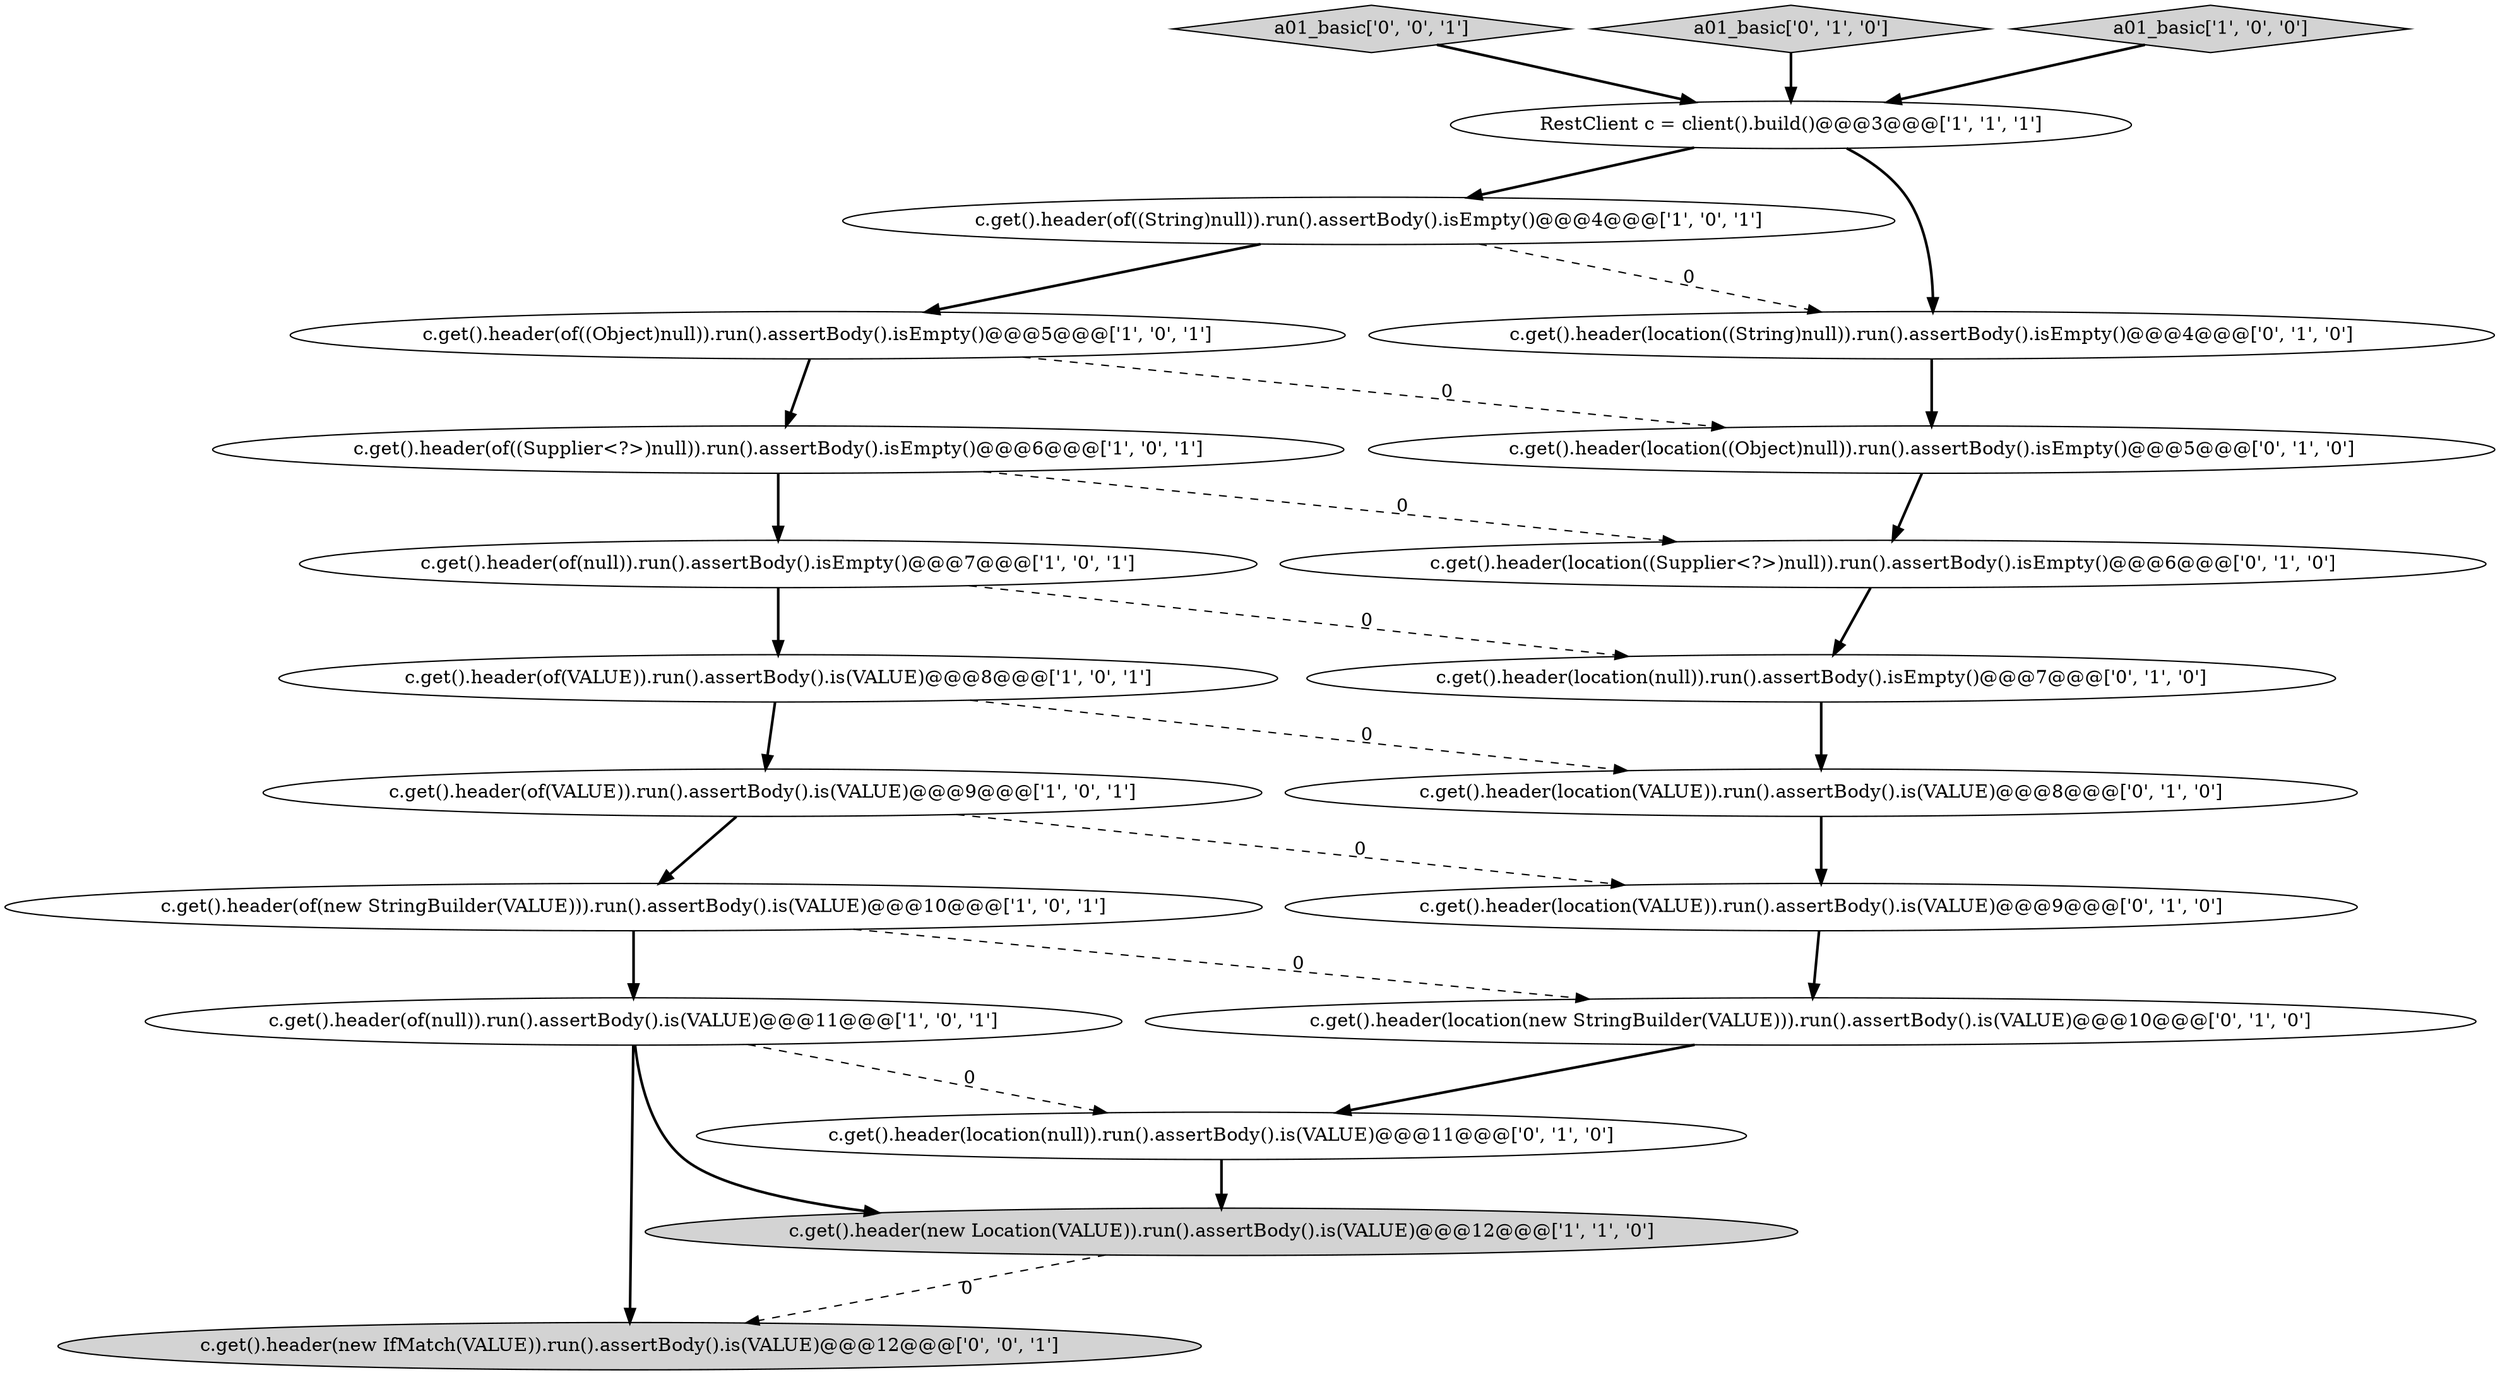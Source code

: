 digraph {
20 [style = filled, label = "c.get().header(new IfMatch(VALUE)).run().assertBody().is(VALUE)@@@12@@@['0', '0', '1']", fillcolor = lightgray, shape = ellipse image = "AAA0AAABBB3BBB"];
15 [style = filled, label = "c.get().header(location((String)null)).run().assertBody().isEmpty()@@@4@@@['0', '1', '0']", fillcolor = white, shape = ellipse image = "AAA1AAABBB2BBB"];
14 [style = filled, label = "c.get().header(location(VALUE)).run().assertBody().is(VALUE)@@@8@@@['0', '1', '0']", fillcolor = white, shape = ellipse image = "AAA1AAABBB2BBB"];
13 [style = filled, label = "c.get().header(location(VALUE)).run().assertBody().is(VALUE)@@@9@@@['0', '1', '0']", fillcolor = white, shape = ellipse image = "AAA1AAABBB2BBB"];
11 [style = filled, label = "c.get().header(location(new StringBuilder(VALUE))).run().assertBody().is(VALUE)@@@10@@@['0', '1', '0']", fillcolor = white, shape = ellipse image = "AAA1AAABBB2BBB"];
21 [style = filled, label = "a01_basic['0', '0', '1']", fillcolor = lightgray, shape = diamond image = "AAA0AAABBB3BBB"];
17 [style = filled, label = "a01_basic['0', '1', '0']", fillcolor = lightgray, shape = diamond image = "AAA0AAABBB2BBB"];
18 [style = filled, label = "c.get().header(location((Supplier<?>)null)).run().assertBody().isEmpty()@@@6@@@['0', '1', '0']", fillcolor = white, shape = ellipse image = "AAA1AAABBB2BBB"];
0 [style = filled, label = "c.get().header(of(new StringBuilder(VALUE))).run().assertBody().is(VALUE)@@@10@@@['1', '0', '1']", fillcolor = white, shape = ellipse image = "AAA0AAABBB1BBB"];
9 [style = filled, label = "c.get().header(of((String)null)).run().assertBody().isEmpty()@@@4@@@['1', '0', '1']", fillcolor = white, shape = ellipse image = "AAA0AAABBB1BBB"];
7 [style = filled, label = "RestClient c = client().build()@@@3@@@['1', '1', '1']", fillcolor = white, shape = ellipse image = "AAA0AAABBB1BBB"];
1 [style = filled, label = "a01_basic['1', '0', '0']", fillcolor = lightgray, shape = diamond image = "AAA0AAABBB1BBB"];
2 [style = filled, label = "c.get().header(of(VALUE)).run().assertBody().is(VALUE)@@@9@@@['1', '0', '1']", fillcolor = white, shape = ellipse image = "AAA0AAABBB1BBB"];
6 [style = filled, label = "c.get().header(of((Supplier<?>)null)).run().assertBody().isEmpty()@@@6@@@['1', '0', '1']", fillcolor = white, shape = ellipse image = "AAA0AAABBB1BBB"];
5 [style = filled, label = "c.get().header(of(null)).run().assertBody().is(VALUE)@@@11@@@['1', '0', '1']", fillcolor = white, shape = ellipse image = "AAA0AAABBB1BBB"];
19 [style = filled, label = "c.get().header(location((Object)null)).run().assertBody().isEmpty()@@@5@@@['0', '1', '0']", fillcolor = white, shape = ellipse image = "AAA1AAABBB2BBB"];
4 [style = filled, label = "c.get().header(of(null)).run().assertBody().isEmpty()@@@7@@@['1', '0', '1']", fillcolor = white, shape = ellipse image = "AAA0AAABBB1BBB"];
3 [style = filled, label = "c.get().header(of(VALUE)).run().assertBody().is(VALUE)@@@8@@@['1', '0', '1']", fillcolor = white, shape = ellipse image = "AAA0AAABBB1BBB"];
8 [style = filled, label = "c.get().header(new Location(VALUE)).run().assertBody().is(VALUE)@@@12@@@['1', '1', '0']", fillcolor = lightgray, shape = ellipse image = "AAA0AAABBB1BBB"];
12 [style = filled, label = "c.get().header(location(null)).run().assertBody().isEmpty()@@@7@@@['0', '1', '0']", fillcolor = white, shape = ellipse image = "AAA1AAABBB2BBB"];
10 [style = filled, label = "c.get().header(of((Object)null)).run().assertBody().isEmpty()@@@5@@@['1', '0', '1']", fillcolor = white, shape = ellipse image = "AAA0AAABBB1BBB"];
16 [style = filled, label = "c.get().header(location(null)).run().assertBody().is(VALUE)@@@11@@@['0', '1', '0']", fillcolor = white, shape = ellipse image = "AAA1AAABBB2BBB"];
5->16 [style = dashed, label="0"];
5->8 [style = bold, label=""];
6->18 [style = dashed, label="0"];
6->4 [style = bold, label=""];
10->6 [style = bold, label=""];
4->12 [style = dashed, label="0"];
3->2 [style = bold, label=""];
7->9 [style = bold, label=""];
12->14 [style = bold, label=""];
14->13 [style = bold, label=""];
16->8 [style = bold, label=""];
15->19 [style = bold, label=""];
3->14 [style = dashed, label="0"];
11->16 [style = bold, label=""];
8->20 [style = dashed, label="0"];
13->11 [style = bold, label=""];
0->11 [style = dashed, label="0"];
9->15 [style = dashed, label="0"];
5->20 [style = bold, label=""];
21->7 [style = bold, label=""];
10->19 [style = dashed, label="0"];
2->0 [style = bold, label=""];
7->15 [style = bold, label=""];
18->12 [style = bold, label=""];
1->7 [style = bold, label=""];
0->5 [style = bold, label=""];
17->7 [style = bold, label=""];
19->18 [style = bold, label=""];
4->3 [style = bold, label=""];
2->13 [style = dashed, label="0"];
9->10 [style = bold, label=""];
}
